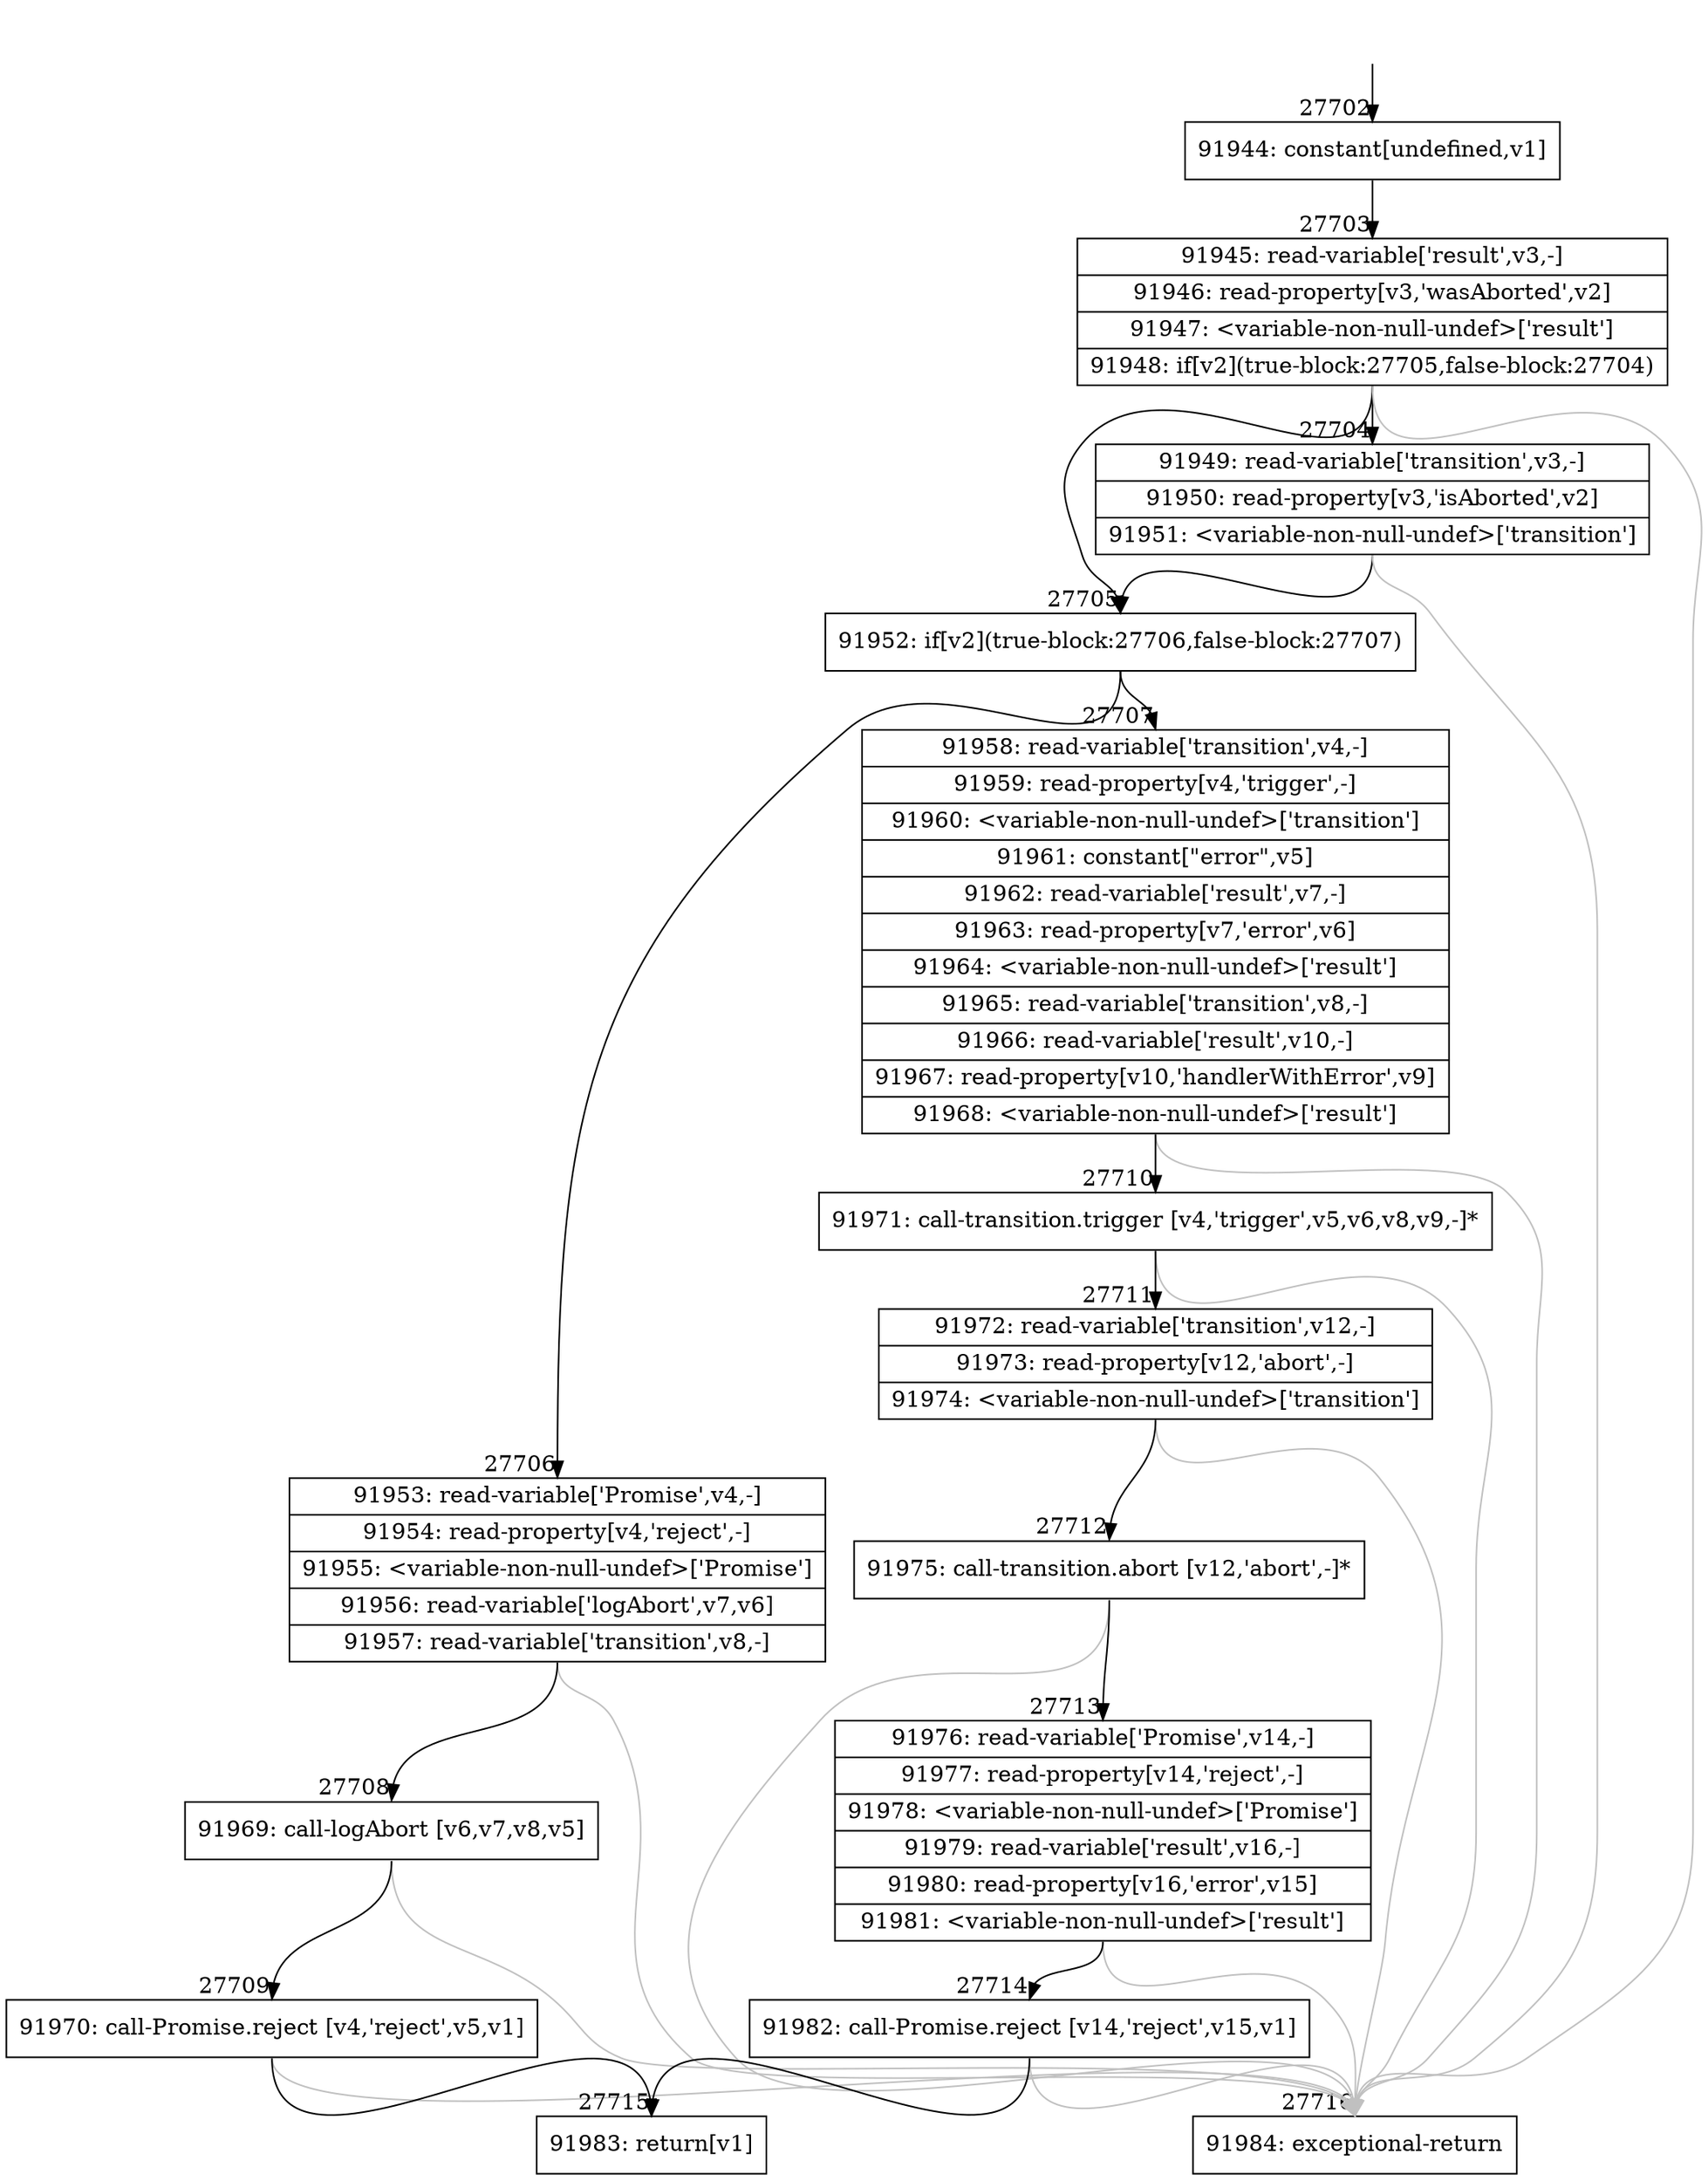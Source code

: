 digraph {
rankdir="TD"
BB_entry2418[shape=none,label=""];
BB_entry2418 -> BB27702 [tailport=s, headport=n, headlabel="    27702"]
BB27702 [shape=record label="{91944: constant[undefined,v1]}" ] 
BB27702 -> BB27703 [tailport=s, headport=n, headlabel="      27703"]
BB27703 [shape=record label="{91945: read-variable['result',v3,-]|91946: read-property[v3,'wasAborted',v2]|91947: \<variable-non-null-undef\>['result']|91948: if[v2](true-block:27705,false-block:27704)}" ] 
BB27703 -> BB27705 [tailport=s, headport=n, headlabel="      27705"]
BB27703 -> BB27704 [tailport=s, headport=n, headlabel="      27704"]
BB27703 -> BB27716 [tailport=s, headport=n, color=gray, headlabel="      27716"]
BB27704 [shape=record label="{91949: read-variable['transition',v3,-]|91950: read-property[v3,'isAborted',v2]|91951: \<variable-non-null-undef\>['transition']}" ] 
BB27704 -> BB27705 [tailport=s, headport=n]
BB27704 -> BB27716 [tailport=s, headport=n, color=gray]
BB27705 [shape=record label="{91952: if[v2](true-block:27706,false-block:27707)}" ] 
BB27705 -> BB27706 [tailport=s, headport=n, headlabel="      27706"]
BB27705 -> BB27707 [tailport=s, headport=n, headlabel="      27707"]
BB27706 [shape=record label="{91953: read-variable['Promise',v4,-]|91954: read-property[v4,'reject',-]|91955: \<variable-non-null-undef\>['Promise']|91956: read-variable['logAbort',v7,v6]|91957: read-variable['transition',v8,-]}" ] 
BB27706 -> BB27708 [tailport=s, headport=n, headlabel="      27708"]
BB27706 -> BB27716 [tailport=s, headport=n, color=gray]
BB27707 [shape=record label="{91958: read-variable['transition',v4,-]|91959: read-property[v4,'trigger',-]|91960: \<variable-non-null-undef\>['transition']|91961: constant[\"error\",v5]|91962: read-variable['result',v7,-]|91963: read-property[v7,'error',v6]|91964: \<variable-non-null-undef\>['result']|91965: read-variable['transition',v8,-]|91966: read-variable['result',v10,-]|91967: read-property[v10,'handlerWithError',v9]|91968: \<variable-non-null-undef\>['result']}" ] 
BB27707 -> BB27710 [tailport=s, headport=n, headlabel="      27710"]
BB27707 -> BB27716 [tailport=s, headport=n, color=gray]
BB27708 [shape=record label="{91969: call-logAbort [v6,v7,v8,v5]}" ] 
BB27708 -> BB27709 [tailport=s, headport=n, headlabel="      27709"]
BB27708 -> BB27716 [tailport=s, headport=n, color=gray]
BB27709 [shape=record label="{91970: call-Promise.reject [v4,'reject',v5,v1]}" ] 
BB27709 -> BB27715 [tailport=s, headport=n, headlabel="      27715"]
BB27709 -> BB27716 [tailport=s, headport=n, color=gray]
BB27710 [shape=record label="{91971: call-transition.trigger [v4,'trigger',v5,v6,v8,v9,-]*}" ] 
BB27710 -> BB27711 [tailport=s, headport=n, headlabel="      27711"]
BB27710 -> BB27716 [tailport=s, headport=n, color=gray]
BB27711 [shape=record label="{91972: read-variable['transition',v12,-]|91973: read-property[v12,'abort',-]|91974: \<variable-non-null-undef\>['transition']}" ] 
BB27711 -> BB27712 [tailport=s, headport=n, headlabel="      27712"]
BB27711 -> BB27716 [tailport=s, headport=n, color=gray]
BB27712 [shape=record label="{91975: call-transition.abort [v12,'abort',-]*}" ] 
BB27712 -> BB27713 [tailport=s, headport=n, headlabel="      27713"]
BB27712 -> BB27716 [tailport=s, headport=n, color=gray]
BB27713 [shape=record label="{91976: read-variable['Promise',v14,-]|91977: read-property[v14,'reject',-]|91978: \<variable-non-null-undef\>['Promise']|91979: read-variable['result',v16,-]|91980: read-property[v16,'error',v15]|91981: \<variable-non-null-undef\>['result']}" ] 
BB27713 -> BB27714 [tailport=s, headport=n, headlabel="      27714"]
BB27713 -> BB27716 [tailport=s, headport=n, color=gray]
BB27714 [shape=record label="{91982: call-Promise.reject [v14,'reject',v15,v1]}" ] 
BB27714 -> BB27715 [tailport=s, headport=n]
BB27714 -> BB27716 [tailport=s, headport=n, color=gray]
BB27715 [shape=record label="{91983: return[v1]}" ] 
BB27716 [shape=record label="{91984: exceptional-return}" ] 
//#$~ 49758
}
